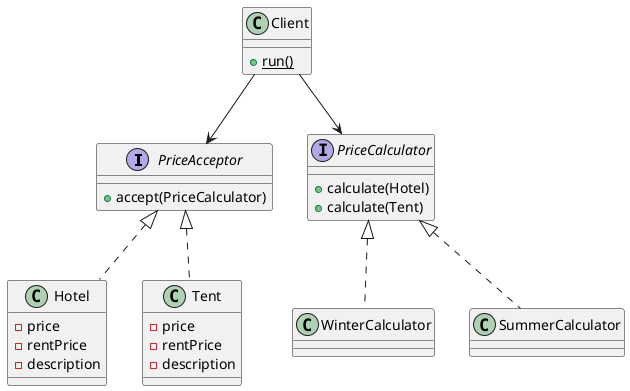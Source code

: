 @startuml
skinparam classAttributeIconSize componentStyle uml2

interface PriceAcceptor  {
    +accept(PriceCalculator)
}

interface PriceCalculator  {
    +calculate(Hotel)
    +calculate(Tent)
}

class Hotel  {
    -price
    -rentPrice
    -description
}
class Tent  {
    -price
    -rentPrice
    -description
}
class WinterCalculator  {
}
class SummerCalculator  {
}

class Client  {
    {static} +run()
}


PriceAcceptor <|.. Hotel
PriceAcceptor <|.. Tent

PriceCalculator <|.. WinterCalculator
PriceCalculator <|.. SummerCalculator

Client --> PriceAcceptor
Client --> PriceCalculator


@enduml